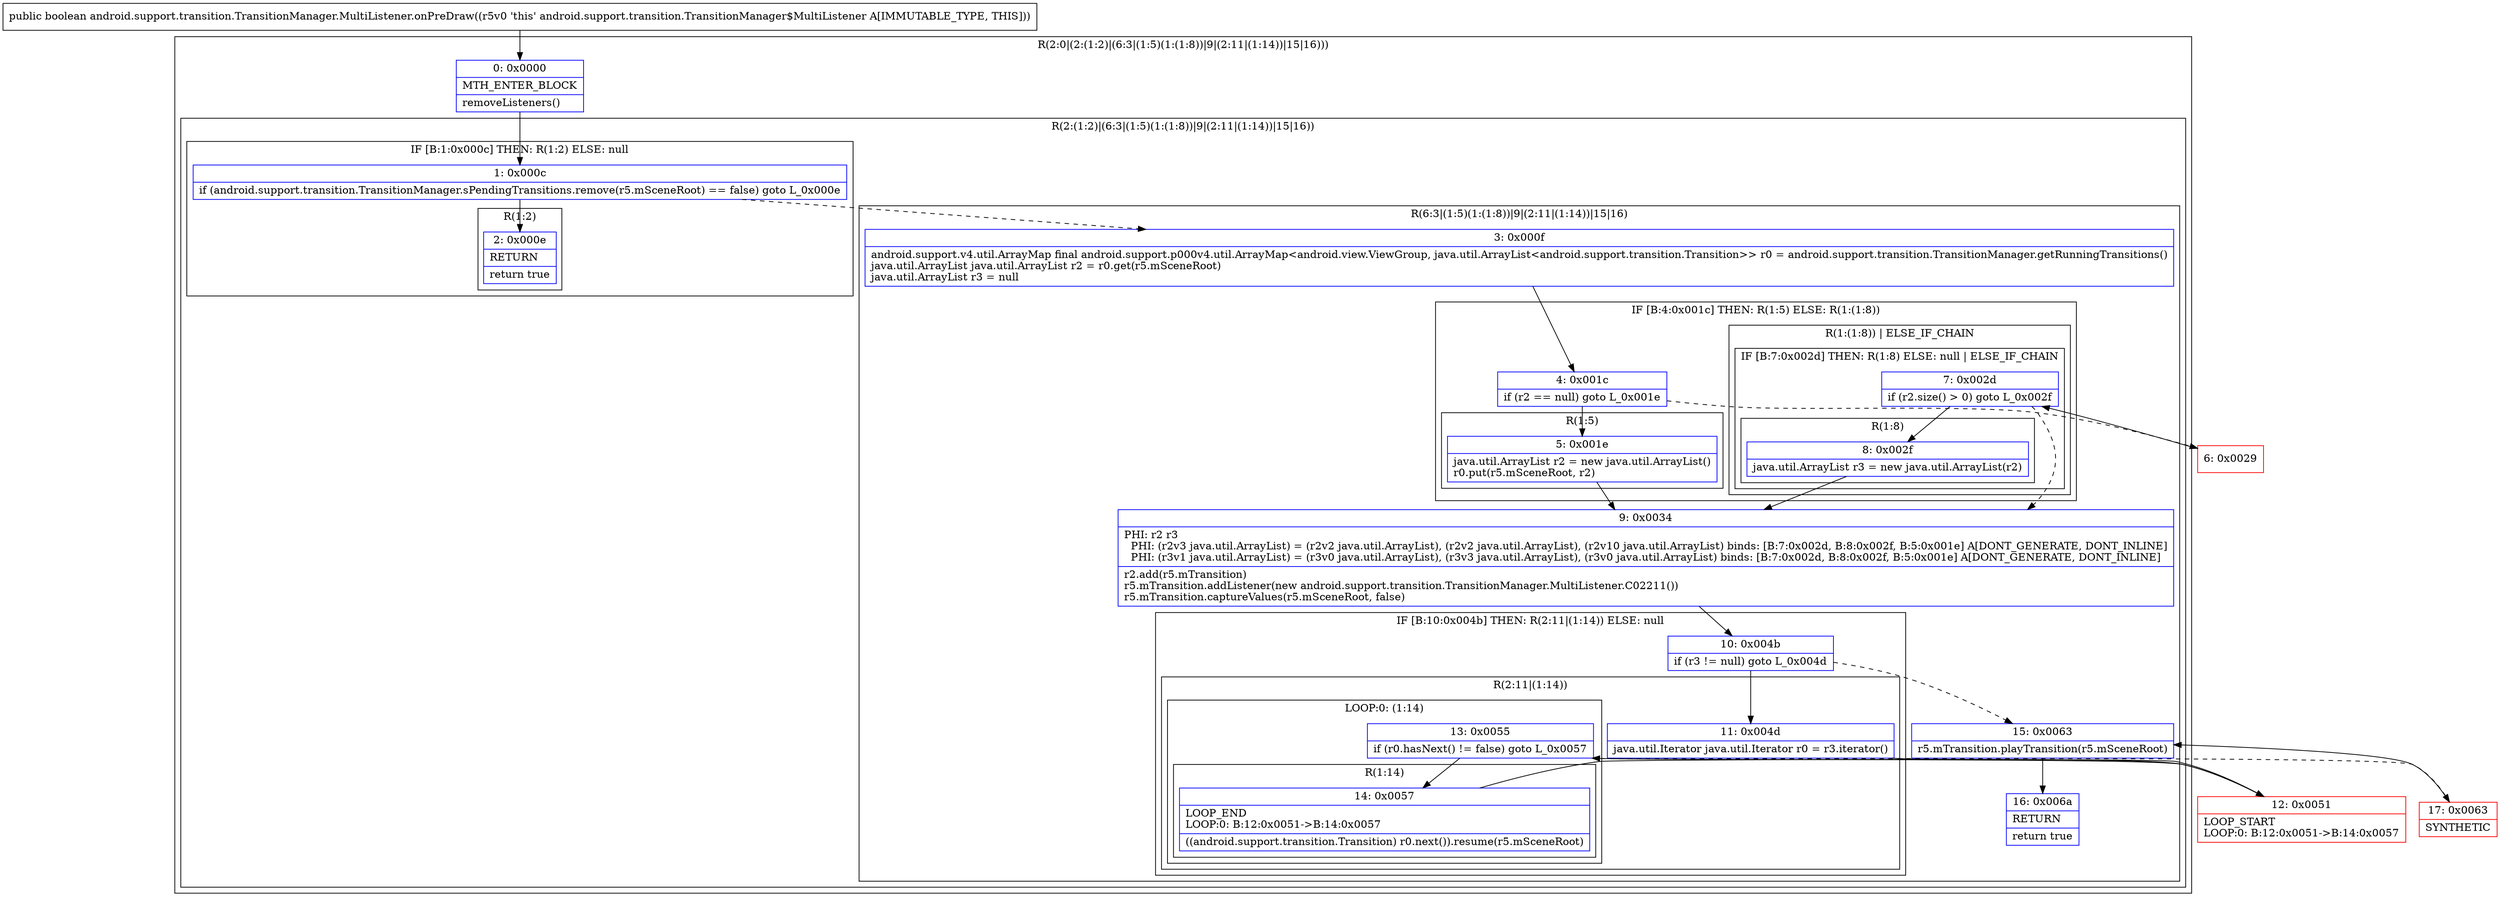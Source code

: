 digraph "CFG forandroid.support.transition.TransitionManager.MultiListener.onPreDraw()Z" {
subgraph cluster_Region_1383873149 {
label = "R(2:0|(2:(1:2)|(6:3|(1:5)(1:(1:8))|9|(2:11|(1:14))|15|16)))";
node [shape=record,color=blue];
Node_0 [shape=record,label="{0\:\ 0x0000|MTH_ENTER_BLOCK\l|removeListeners()\l}"];
subgraph cluster_Region_559206355 {
label = "R(2:(1:2)|(6:3|(1:5)(1:(1:8))|9|(2:11|(1:14))|15|16))";
node [shape=record,color=blue];
subgraph cluster_IfRegion_541563200 {
label = "IF [B:1:0x000c] THEN: R(1:2) ELSE: null";
node [shape=record,color=blue];
Node_1 [shape=record,label="{1\:\ 0x000c|if (android.support.transition.TransitionManager.sPendingTransitions.remove(r5.mSceneRoot) == false) goto L_0x000e\l}"];
subgraph cluster_Region_1867270977 {
label = "R(1:2)";
node [shape=record,color=blue];
Node_2 [shape=record,label="{2\:\ 0x000e|RETURN\l|return true\l}"];
}
}
subgraph cluster_Region_1340202445 {
label = "R(6:3|(1:5)(1:(1:8))|9|(2:11|(1:14))|15|16)";
node [shape=record,color=blue];
Node_3 [shape=record,label="{3\:\ 0x000f|android.support.v4.util.ArrayMap final android.support.p000v4.util.ArrayMap\<android.view.ViewGroup, java.util.ArrayList\<android.support.transition.Transition\>\> r0 = android.support.transition.TransitionManager.getRunningTransitions()\ljava.util.ArrayList java.util.ArrayList r2 = r0.get(r5.mSceneRoot)\ljava.util.ArrayList r3 = null\l}"];
subgraph cluster_IfRegion_353635913 {
label = "IF [B:4:0x001c] THEN: R(1:5) ELSE: R(1:(1:8))";
node [shape=record,color=blue];
Node_4 [shape=record,label="{4\:\ 0x001c|if (r2 == null) goto L_0x001e\l}"];
subgraph cluster_Region_1497319798 {
label = "R(1:5)";
node [shape=record,color=blue];
Node_5 [shape=record,label="{5\:\ 0x001e|java.util.ArrayList r2 = new java.util.ArrayList()\lr0.put(r5.mSceneRoot, r2)\l}"];
}
subgraph cluster_Region_1548757767 {
label = "R(1:(1:8)) | ELSE_IF_CHAIN\l";
node [shape=record,color=blue];
subgraph cluster_IfRegion_141679228 {
label = "IF [B:7:0x002d] THEN: R(1:8) ELSE: null | ELSE_IF_CHAIN\l";
node [shape=record,color=blue];
Node_7 [shape=record,label="{7\:\ 0x002d|if (r2.size() \> 0) goto L_0x002f\l}"];
subgraph cluster_Region_1228890378 {
label = "R(1:8)";
node [shape=record,color=blue];
Node_8 [shape=record,label="{8\:\ 0x002f|java.util.ArrayList r3 = new java.util.ArrayList(r2)\l}"];
}
}
}
}
Node_9 [shape=record,label="{9\:\ 0x0034|PHI: r2 r3 \l  PHI: (r2v3 java.util.ArrayList) = (r2v2 java.util.ArrayList), (r2v2 java.util.ArrayList), (r2v10 java.util.ArrayList) binds: [B:7:0x002d, B:8:0x002f, B:5:0x001e] A[DONT_GENERATE, DONT_INLINE]\l  PHI: (r3v1 java.util.ArrayList) = (r3v0 java.util.ArrayList), (r3v3 java.util.ArrayList), (r3v0 java.util.ArrayList) binds: [B:7:0x002d, B:8:0x002f, B:5:0x001e] A[DONT_GENERATE, DONT_INLINE]\l|r2.add(r5.mTransition)\lr5.mTransition.addListener(new android.support.transition.TransitionManager.MultiListener.C02211())\lr5.mTransition.captureValues(r5.mSceneRoot, false)\l}"];
subgraph cluster_IfRegion_1793648034 {
label = "IF [B:10:0x004b] THEN: R(2:11|(1:14)) ELSE: null";
node [shape=record,color=blue];
Node_10 [shape=record,label="{10\:\ 0x004b|if (r3 != null) goto L_0x004d\l}"];
subgraph cluster_Region_1597757680 {
label = "R(2:11|(1:14))";
node [shape=record,color=blue];
Node_11 [shape=record,label="{11\:\ 0x004d|java.util.Iterator java.util.Iterator r0 = r3.iterator()\l}"];
subgraph cluster_LoopRegion_1495223121 {
label = "LOOP:0: (1:14)";
node [shape=record,color=blue];
Node_13 [shape=record,label="{13\:\ 0x0055|if (r0.hasNext() != false) goto L_0x0057\l}"];
subgraph cluster_Region_1805276745 {
label = "R(1:14)";
node [shape=record,color=blue];
Node_14 [shape=record,label="{14\:\ 0x0057|LOOP_END\lLOOP:0: B:12:0x0051\-\>B:14:0x0057\l|((android.support.transition.Transition) r0.next()).resume(r5.mSceneRoot)\l}"];
}
}
}
}
Node_15 [shape=record,label="{15\:\ 0x0063|r5.mTransition.playTransition(r5.mSceneRoot)\l}"];
Node_16 [shape=record,label="{16\:\ 0x006a|RETURN\l|return true\l}"];
}
}
}
Node_6 [shape=record,color=red,label="{6\:\ 0x0029}"];
Node_12 [shape=record,color=red,label="{12\:\ 0x0051|LOOP_START\lLOOP:0: B:12:0x0051\-\>B:14:0x0057\l}"];
Node_17 [shape=record,color=red,label="{17\:\ 0x0063|SYNTHETIC\l}"];
MethodNode[shape=record,label="{public boolean android.support.transition.TransitionManager.MultiListener.onPreDraw((r5v0 'this' android.support.transition.TransitionManager$MultiListener A[IMMUTABLE_TYPE, THIS])) }"];
MethodNode -> Node_0;
Node_0 -> Node_1;
Node_1 -> Node_2;
Node_1 -> Node_3[style=dashed];
Node_3 -> Node_4;
Node_4 -> Node_5;
Node_4 -> Node_6[style=dashed];
Node_5 -> Node_9;
Node_7 -> Node_8;
Node_7 -> Node_9[style=dashed];
Node_8 -> Node_9;
Node_9 -> Node_10;
Node_10 -> Node_11;
Node_10 -> Node_15[style=dashed];
Node_11 -> Node_12;
Node_13 -> Node_14;
Node_13 -> Node_17[style=dashed];
Node_14 -> Node_12;
Node_15 -> Node_16;
Node_6 -> Node_7;
Node_12 -> Node_13;
Node_17 -> Node_15;
}

